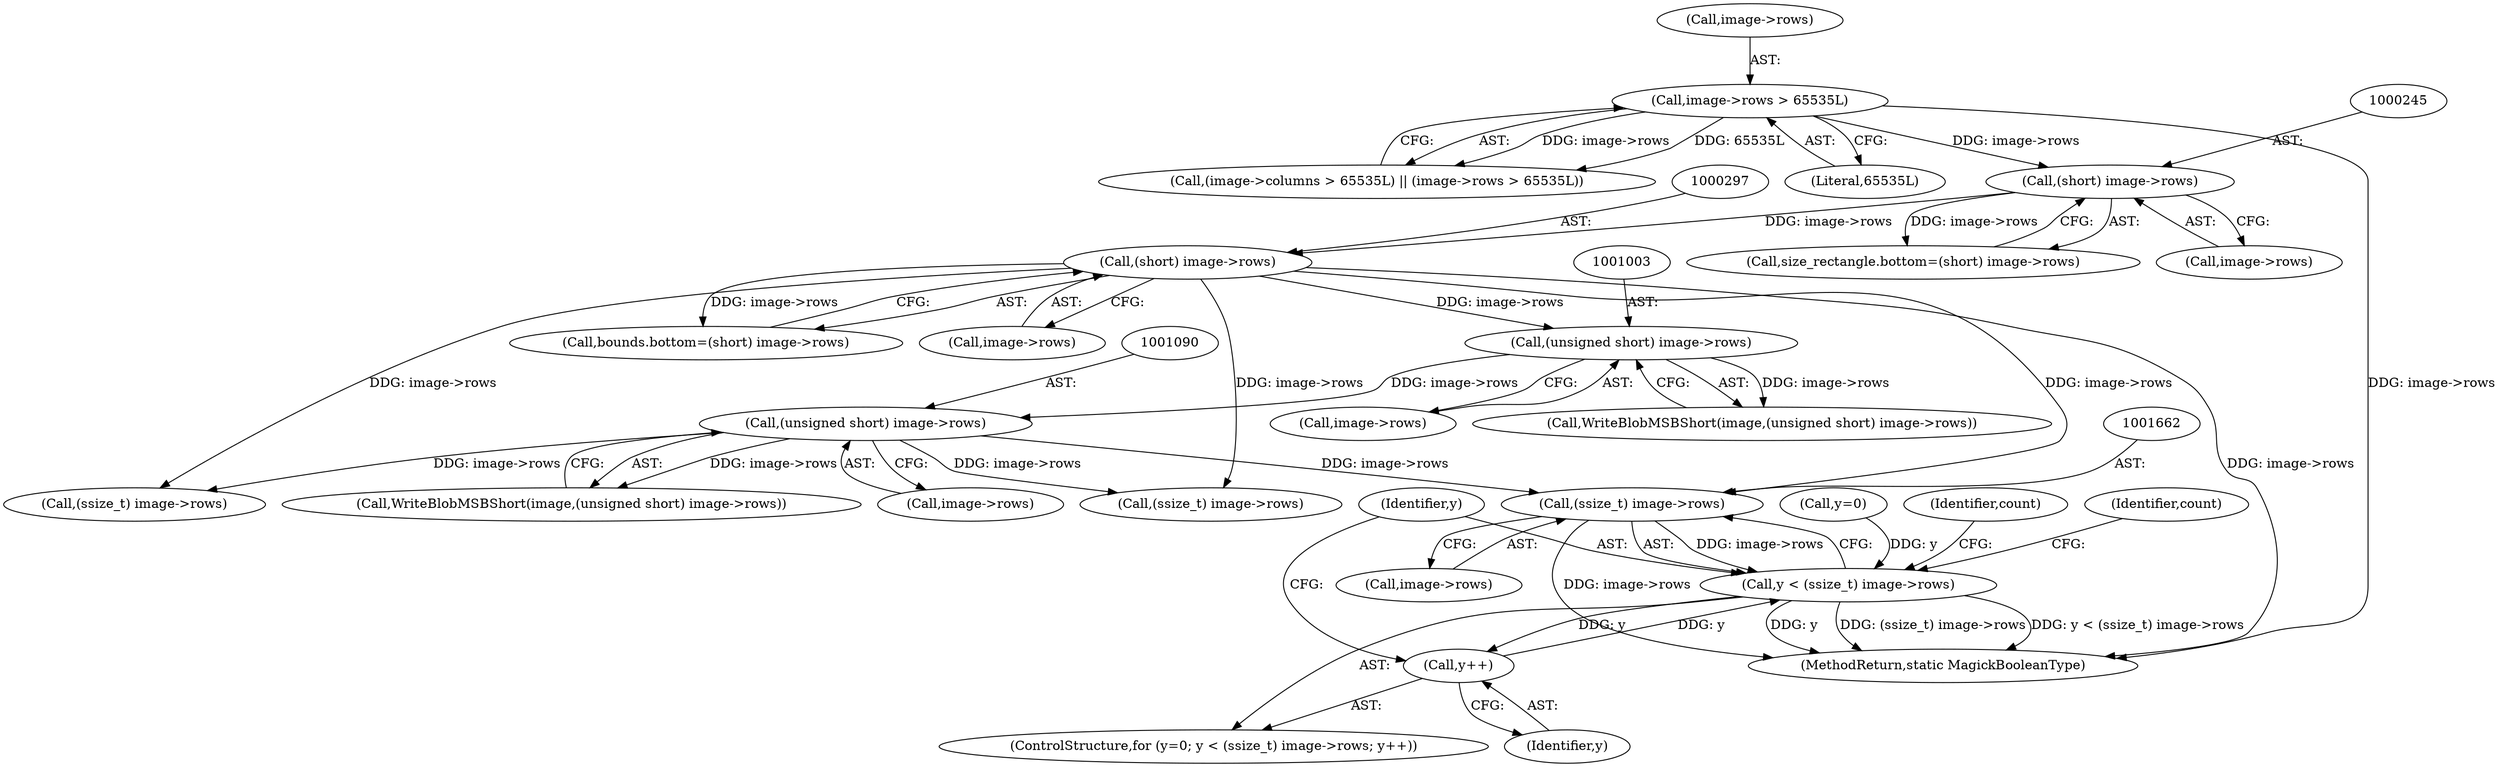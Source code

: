 digraph "0_ImageMagick_0f6fc2d5bf8f500820c3dbcf0d23ee14f2d9f734_4@pointer" {
"1001661" [label="(Call,(ssize_t) image->rows)"];
"1000296" [label="(Call,(short) image->rows)"];
"1000244" [label="(Call,(short) image->rows)"];
"1000191" [label="(Call,image->rows > 65535L)"];
"1001089" [label="(Call,(unsigned short) image->rows)"];
"1001002" [label="(Call,(unsigned short) image->rows)"];
"1001659" [label="(Call,y < (ssize_t) image->rows)"];
"1001666" [label="(Call,y++)"];
"1000185" [label="(Call,(image->columns > 65535L) || (image->rows > 65535L))"];
"1001091" [label="(Call,image->rows)"];
"1000240" [label="(Call,size_rectangle.bottom=(short) image->rows)"];
"1000246" [label="(Call,image->rows)"];
"1001089" [label="(Call,(unsigned short) image->rows)"];
"1001552" [label="(Call,(ssize_t) image->rows)"];
"1000191" [label="(Call,image->rows > 65535L)"];
"1001087" [label="(Call,WriteBlobMSBShort(image,(unsigned short) image->rows))"];
"1001655" [label="(ControlStructure,for (y=0; y < (ssize_t) image->rows; y++))"];
"1001894" [label="(Identifier,count)"];
"1001663" [label="(Call,image->rows)"];
"1000192" [label="(Call,image->rows)"];
"1000296" [label="(Call,(short) image->rows)"];
"1001666" [label="(Call,y++)"];
"1000292" [label="(Call,bounds.bottom=(short) image->rows)"];
"1001948" [label="(MethodReturn,static MagickBooleanType)"];
"1001000" [label="(Call,WriteBlobMSBShort(image,(unsigned short) image->rows))"];
"1001659" [label="(Call,y < (ssize_t) image->rows)"];
"1001669" [label="(Identifier,count)"];
"1001004" [label="(Call,image->rows)"];
"1000195" [label="(Literal,65535L)"];
"1001660" [label="(Identifier,y)"];
"1001002" [label="(Call,(unsigned short) image->rows)"];
"1001656" [label="(Call,y=0)"];
"1001719" [label="(Call,(ssize_t) image->rows)"];
"1001667" [label="(Identifier,y)"];
"1000244" [label="(Call,(short) image->rows)"];
"1001661" [label="(Call,(ssize_t) image->rows)"];
"1000298" [label="(Call,image->rows)"];
"1001661" -> "1001659"  [label="AST: "];
"1001661" -> "1001663"  [label="CFG: "];
"1001662" -> "1001661"  [label="AST: "];
"1001663" -> "1001661"  [label="AST: "];
"1001659" -> "1001661"  [label="CFG: "];
"1001661" -> "1001948"  [label="DDG: image->rows"];
"1001661" -> "1001659"  [label="DDG: image->rows"];
"1000296" -> "1001661"  [label="DDG: image->rows"];
"1001089" -> "1001661"  [label="DDG: image->rows"];
"1000296" -> "1000292"  [label="AST: "];
"1000296" -> "1000298"  [label="CFG: "];
"1000297" -> "1000296"  [label="AST: "];
"1000298" -> "1000296"  [label="AST: "];
"1000292" -> "1000296"  [label="CFG: "];
"1000296" -> "1001948"  [label="DDG: image->rows"];
"1000296" -> "1000292"  [label="DDG: image->rows"];
"1000244" -> "1000296"  [label="DDG: image->rows"];
"1000296" -> "1001002"  [label="DDG: image->rows"];
"1000296" -> "1001552"  [label="DDG: image->rows"];
"1000296" -> "1001719"  [label="DDG: image->rows"];
"1000244" -> "1000240"  [label="AST: "];
"1000244" -> "1000246"  [label="CFG: "];
"1000245" -> "1000244"  [label="AST: "];
"1000246" -> "1000244"  [label="AST: "];
"1000240" -> "1000244"  [label="CFG: "];
"1000244" -> "1000240"  [label="DDG: image->rows"];
"1000191" -> "1000244"  [label="DDG: image->rows"];
"1000191" -> "1000185"  [label="AST: "];
"1000191" -> "1000195"  [label="CFG: "];
"1000192" -> "1000191"  [label="AST: "];
"1000195" -> "1000191"  [label="AST: "];
"1000185" -> "1000191"  [label="CFG: "];
"1000191" -> "1001948"  [label="DDG: image->rows"];
"1000191" -> "1000185"  [label="DDG: image->rows"];
"1000191" -> "1000185"  [label="DDG: 65535L"];
"1001089" -> "1001087"  [label="AST: "];
"1001089" -> "1001091"  [label="CFG: "];
"1001090" -> "1001089"  [label="AST: "];
"1001091" -> "1001089"  [label="AST: "];
"1001087" -> "1001089"  [label="CFG: "];
"1001089" -> "1001087"  [label="DDG: image->rows"];
"1001002" -> "1001089"  [label="DDG: image->rows"];
"1001089" -> "1001552"  [label="DDG: image->rows"];
"1001089" -> "1001719"  [label="DDG: image->rows"];
"1001002" -> "1001000"  [label="AST: "];
"1001002" -> "1001004"  [label="CFG: "];
"1001003" -> "1001002"  [label="AST: "];
"1001004" -> "1001002"  [label="AST: "];
"1001000" -> "1001002"  [label="CFG: "];
"1001002" -> "1001000"  [label="DDG: image->rows"];
"1001659" -> "1001655"  [label="AST: "];
"1001660" -> "1001659"  [label="AST: "];
"1001669" -> "1001659"  [label="CFG: "];
"1001894" -> "1001659"  [label="CFG: "];
"1001659" -> "1001948"  [label="DDG: y"];
"1001659" -> "1001948"  [label="DDG: (ssize_t) image->rows"];
"1001659" -> "1001948"  [label="DDG: y < (ssize_t) image->rows"];
"1001666" -> "1001659"  [label="DDG: y"];
"1001656" -> "1001659"  [label="DDG: y"];
"1001659" -> "1001666"  [label="DDG: y"];
"1001666" -> "1001655"  [label="AST: "];
"1001666" -> "1001667"  [label="CFG: "];
"1001667" -> "1001666"  [label="AST: "];
"1001660" -> "1001666"  [label="CFG: "];
}
